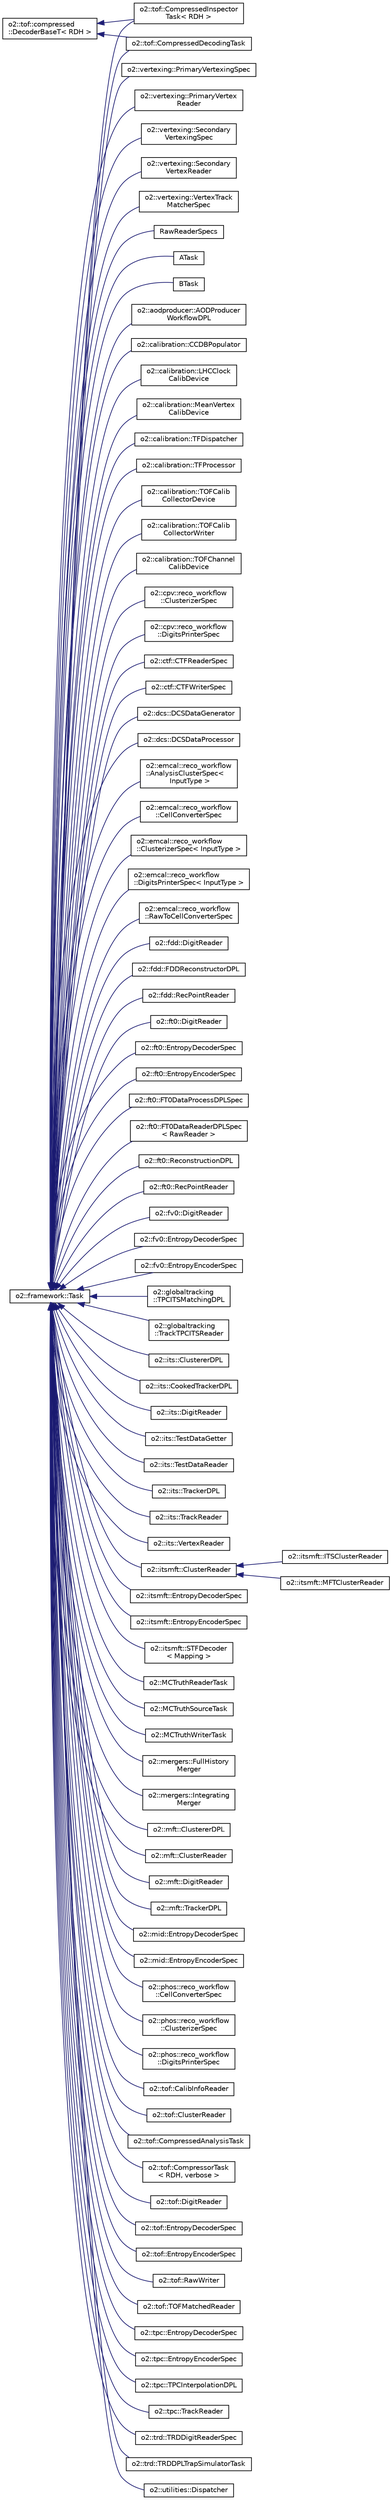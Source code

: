 digraph "Graphical Class Hierarchy"
{
 // INTERACTIVE_SVG=YES
  bgcolor="transparent";
  edge [fontname="Helvetica",fontsize="10",labelfontname="Helvetica",labelfontsize="10"];
  node [fontname="Helvetica",fontsize="10",shape=record];
  rankdir="LR";
  Node2294 [label="o2::tof::compressed\l::DecoderBaseT\< RDH \>",height=0.2,width=0.4,color="black",URL="$d7/dd4/classo2_1_1tof_1_1compressed_1_1DecoderBaseT.html"];
  Node2294 -> Node69 [dir="back",color="midnightblue",fontsize="10",style="solid",fontname="Helvetica"];
  Node69 [label="o2::tof::CompressedDecodingTask",height=0.2,width=0.4,color="black",URL="$dd/d7c/classo2_1_1tof_1_1CompressedDecodingTask.html"];
  Node2294 -> Node70 [dir="back",color="midnightblue",fontsize="10",style="solid",fontname="Helvetica"];
  Node70 [label="o2::tof::CompressedInspector\lTask\< RDH \>",height=0.2,width=0.4,color="black",URL="$db/db0/classo2_1_1tof_1_1CompressedInspectorTask.html"];
  Node0 [label="o2::framework::Task",height=0.2,width=0.4,color="black",URL="$de/dac/classo2_1_1framework_1_1Task.html"];
  Node0 -> Node1 [dir="back",color="midnightblue",fontsize="10",style="solid",fontname="Helvetica"];
  Node1 [label="ATask",height=0.2,width=0.4,color="black",URL="$d8/d0d/structATask.html"];
  Node0 -> Node2 [dir="back",color="midnightblue",fontsize="10",style="solid",fontname="Helvetica"];
  Node2 [label="BTask",height=0.2,width=0.4,color="black",URL="$d2/d10/structBTask.html"];
  Node0 -> Node3 [dir="back",color="midnightblue",fontsize="10",style="solid",fontname="Helvetica"];
  Node3 [label="o2::aodproducer::AODProducer\lWorkflowDPL",height=0.2,width=0.4,color="black",URL="$dd/de8/classo2_1_1aodproducer_1_1AODProducerWorkflowDPL.html"];
  Node0 -> Node4 [dir="back",color="midnightblue",fontsize="10",style="solid",fontname="Helvetica"];
  Node4 [label="o2::calibration::CCDBPopulator",height=0.2,width=0.4,color="black",URL="$df/dae/classo2_1_1calibration_1_1CCDBPopulator.html"];
  Node0 -> Node5 [dir="back",color="midnightblue",fontsize="10",style="solid",fontname="Helvetica"];
  Node5 [label="o2::calibration::LHCClock\lCalibDevice",height=0.2,width=0.4,color="black",URL="$da/d5e/classo2_1_1calibration_1_1LHCClockCalibDevice.html"];
  Node0 -> Node6 [dir="back",color="midnightblue",fontsize="10",style="solid",fontname="Helvetica"];
  Node6 [label="o2::calibration::MeanVertex\lCalibDevice",height=0.2,width=0.4,color="black",URL="$d8/d81/classo2_1_1calibration_1_1MeanVertexCalibDevice.html"];
  Node0 -> Node7 [dir="back",color="midnightblue",fontsize="10",style="solid",fontname="Helvetica"];
  Node7 [label="o2::calibration::TFDispatcher",height=0.2,width=0.4,color="black",URL="$de/d19/classo2_1_1calibration_1_1TFDispatcher.html"];
  Node0 -> Node8 [dir="back",color="midnightblue",fontsize="10",style="solid",fontname="Helvetica"];
  Node8 [label="o2::calibration::TFProcessor",height=0.2,width=0.4,color="black",URL="$df/d3c/classo2_1_1calibration_1_1TFProcessor.html"];
  Node0 -> Node9 [dir="back",color="midnightblue",fontsize="10",style="solid",fontname="Helvetica"];
  Node9 [label="o2::calibration::TOFCalib\lCollectorDevice",height=0.2,width=0.4,color="black",URL="$d5/de1/classo2_1_1calibration_1_1TOFCalibCollectorDevice.html"];
  Node0 -> Node10 [dir="back",color="midnightblue",fontsize="10",style="solid",fontname="Helvetica"];
  Node10 [label="o2::calibration::TOFCalib\lCollectorWriter",height=0.2,width=0.4,color="black",URL="$dc/dd5/classo2_1_1calibration_1_1TOFCalibCollectorWriter.html"];
  Node0 -> Node11 [dir="back",color="midnightblue",fontsize="10",style="solid",fontname="Helvetica"];
  Node11 [label="o2::calibration::TOFChannel\lCalibDevice",height=0.2,width=0.4,color="black",URL="$dd/dfe/classo2_1_1calibration_1_1TOFChannelCalibDevice.html"];
  Node0 -> Node12 [dir="back",color="midnightblue",fontsize="10",style="solid",fontname="Helvetica"];
  Node12 [label="o2::cpv::reco_workflow\l::ClusterizerSpec",height=0.2,width=0.4,color="black",URL="$d9/dea/classo2_1_1cpv_1_1reco__workflow_1_1ClusterizerSpec.html",tooltip="Clusterizer task for CPV digits. "];
  Node0 -> Node13 [dir="back",color="midnightblue",fontsize="10",style="solid",fontname="Helvetica"];
  Node13 [label="o2::cpv::reco_workflow\l::DigitsPrinterSpec",height=0.2,width=0.4,color="black",URL="$d8/d5f/classo2_1_1cpv_1_1reco__workflow_1_1DigitsPrinterSpec.html",tooltip="Example task for CPV digits monitoring. "];
  Node0 -> Node14 [dir="back",color="midnightblue",fontsize="10",style="solid",fontname="Helvetica"];
  Node14 [label="o2::ctf::CTFReaderSpec",height=0.2,width=0.4,color="black",URL="$d5/d75/classo2_1_1ctf_1_1CTFReaderSpec.html"];
  Node0 -> Node15 [dir="back",color="midnightblue",fontsize="10",style="solid",fontname="Helvetica"];
  Node15 [label="o2::ctf::CTFWriterSpec",height=0.2,width=0.4,color="black",URL="$d5/dd3/classo2_1_1ctf_1_1CTFWriterSpec.html"];
  Node0 -> Node16 [dir="back",color="midnightblue",fontsize="10",style="solid",fontname="Helvetica"];
  Node16 [label="o2::dcs::DCSDataGenerator",height=0.2,width=0.4,color="black",URL="$d1/df6/classo2_1_1dcs_1_1DCSDataGenerator.html"];
  Node0 -> Node17 [dir="back",color="midnightblue",fontsize="10",style="solid",fontname="Helvetica"];
  Node17 [label="o2::dcs::DCSDataProcessor",height=0.2,width=0.4,color="black",URL="$d8/d38/classo2_1_1dcs_1_1DCSDataProcessor.html"];
  Node0 -> Node18 [dir="back",color="midnightblue",fontsize="10",style="solid",fontname="Helvetica"];
  Node18 [label="o2::emcal::reco_workflow\l::AnalysisClusterSpec\<\l InputType \>",height=0.2,width=0.4,color="black",URL="$d1/dac/classo2_1_1emcal_1_1reco__workflow_1_1AnalysisClusterSpec.html",tooltip="Analysis Cluster task for EMCAL anlaysis clusters. "];
  Node0 -> Node19 [dir="back",color="midnightblue",fontsize="10",style="solid",fontname="Helvetica"];
  Node19 [label="o2::emcal::reco_workflow\l::CellConverterSpec",height=0.2,width=0.4,color="black",URL="$d1/d1b/classo2_1_1emcal_1_1reco__workflow_1_1CellConverterSpec.html",tooltip="Coverter task for EMCAL digits to EMCAL cells. "];
  Node0 -> Node20 [dir="back",color="midnightblue",fontsize="10",style="solid",fontname="Helvetica"];
  Node20 [label="o2::emcal::reco_workflow\l::ClusterizerSpec\< InputType \>",height=0.2,width=0.4,color="black",URL="$d2/d53/classo2_1_1emcal_1_1reco__workflow_1_1ClusterizerSpec.html",tooltip="Clusterizer task for EMCAL digits. "];
  Node0 -> Node21 [dir="back",color="midnightblue",fontsize="10",style="solid",fontname="Helvetica"];
  Node21 [label="o2::emcal::reco_workflow\l::DigitsPrinterSpec\< InputType \>",height=0.2,width=0.4,color="black",URL="$d0/d1c/classo2_1_1emcal_1_1reco__workflow_1_1DigitsPrinterSpec.html",tooltip="Example task for EMCAL digits monitoring. "];
  Node0 -> Node22 [dir="back",color="midnightblue",fontsize="10",style="solid",fontname="Helvetica"];
  Node22 [label="o2::emcal::reco_workflow\l::RawToCellConverterSpec",height=0.2,width=0.4,color="black",URL="$d8/d69/classo2_1_1emcal_1_1reco__workflow_1_1RawToCellConverterSpec.html",tooltip="Coverter task for Raw data to EMCAL cells. "];
  Node0 -> Node23 [dir="back",color="midnightblue",fontsize="10",style="solid",fontname="Helvetica"];
  Node23 [label="o2::fdd::DigitReader",height=0.2,width=0.4,color="black",URL="$df/d93/classo2_1_1fdd_1_1DigitReader.html"];
  Node0 -> Node24 [dir="back",color="midnightblue",fontsize="10",style="solid",fontname="Helvetica"];
  Node24 [label="o2::fdd::FDDReconstructorDPL",height=0.2,width=0.4,color="black",URL="$d5/d80/classo2_1_1fdd_1_1FDDReconstructorDPL.html"];
  Node0 -> Node25 [dir="back",color="midnightblue",fontsize="10",style="solid",fontname="Helvetica"];
  Node25 [label="o2::fdd::RecPointReader",height=0.2,width=0.4,color="black",URL="$d8/dc0/classo2_1_1fdd_1_1RecPointReader.html"];
  Node0 -> Node26 [dir="back",color="midnightblue",fontsize="10",style="solid",fontname="Helvetica"];
  Node26 [label="o2::ft0::DigitReader",height=0.2,width=0.4,color="black",URL="$d0/dc7/classo2_1_1ft0_1_1DigitReader.html"];
  Node0 -> Node27 [dir="back",color="midnightblue",fontsize="10",style="solid",fontname="Helvetica"];
  Node27 [label="o2::ft0::EntropyDecoderSpec",height=0.2,width=0.4,color="black",URL="$da/d21/classo2_1_1ft0_1_1EntropyDecoderSpec.html"];
  Node0 -> Node28 [dir="back",color="midnightblue",fontsize="10",style="solid",fontname="Helvetica"];
  Node28 [label="o2::ft0::EntropyEncoderSpec",height=0.2,width=0.4,color="black",URL="$d3/dff/classo2_1_1ft0_1_1EntropyEncoderSpec.html"];
  Node0 -> Node29 [dir="back",color="midnightblue",fontsize="10",style="solid",fontname="Helvetica"];
  Node29 [label="o2::ft0::FT0DataProcessDPLSpec",height=0.2,width=0.4,color="black",URL="$d0/d4d/classo2_1_1ft0_1_1FT0DataProcessDPLSpec.html"];
  Node0 -> Node30 [dir="back",color="midnightblue",fontsize="10",style="solid",fontname="Helvetica"];
  Node30 [label="o2::ft0::FT0DataReaderDPLSpec\l\< RawReader \>",height=0.2,width=0.4,color="black",URL="$d5/d0f/classo2_1_1ft0_1_1FT0DataReaderDPLSpec.html"];
  Node0 -> Node31 [dir="back",color="midnightblue",fontsize="10",style="solid",fontname="Helvetica"];
  Node31 [label="o2::ft0::ReconstructionDPL",height=0.2,width=0.4,color="black",URL="$d1/dd8/classo2_1_1ft0_1_1ReconstructionDPL.html"];
  Node0 -> Node32 [dir="back",color="midnightblue",fontsize="10",style="solid",fontname="Helvetica"];
  Node32 [label="o2::ft0::RecPointReader",height=0.2,width=0.4,color="black",URL="$dd/dea/classo2_1_1ft0_1_1RecPointReader.html"];
  Node0 -> Node33 [dir="back",color="midnightblue",fontsize="10",style="solid",fontname="Helvetica"];
  Node33 [label="o2::fv0::DigitReader",height=0.2,width=0.4,color="black",URL="$d9/d97/classo2_1_1fv0_1_1DigitReader.html"];
  Node0 -> Node34 [dir="back",color="midnightblue",fontsize="10",style="solid",fontname="Helvetica"];
  Node34 [label="o2::fv0::EntropyDecoderSpec",height=0.2,width=0.4,color="black",URL="$d8/d9d/classo2_1_1fv0_1_1EntropyDecoderSpec.html"];
  Node0 -> Node35 [dir="back",color="midnightblue",fontsize="10",style="solid",fontname="Helvetica"];
  Node35 [label="o2::fv0::EntropyEncoderSpec",height=0.2,width=0.4,color="black",URL="$d2/df3/classo2_1_1fv0_1_1EntropyEncoderSpec.html"];
  Node0 -> Node36 [dir="back",color="midnightblue",fontsize="10",style="solid",fontname="Helvetica"];
  Node36 [label="o2::globaltracking\l::TPCITSMatchingDPL",height=0.2,width=0.4,color="black",URL="$da/d84/classo2_1_1globaltracking_1_1TPCITSMatchingDPL.html"];
  Node0 -> Node37 [dir="back",color="midnightblue",fontsize="10",style="solid",fontname="Helvetica"];
  Node37 [label="o2::globaltracking\l::TrackTPCITSReader",height=0.2,width=0.4,color="black",URL="$d1/dd4/classo2_1_1globaltracking_1_1TrackTPCITSReader.html"];
  Node0 -> Node38 [dir="back",color="midnightblue",fontsize="10",style="solid",fontname="Helvetica"];
  Node38 [label="o2::its::ClustererDPL",height=0.2,width=0.4,color="black",URL="$d7/dd0/classo2_1_1its_1_1ClustererDPL.html"];
  Node0 -> Node39 [dir="back",color="midnightblue",fontsize="10",style="solid",fontname="Helvetica"];
  Node39 [label="o2::its::CookedTrackerDPL",height=0.2,width=0.4,color="black",URL="$d2/d11/classo2_1_1its_1_1CookedTrackerDPL.html"];
  Node0 -> Node40 [dir="back",color="midnightblue",fontsize="10",style="solid",fontname="Helvetica"];
  Node40 [label="o2::its::DigitReader",height=0.2,width=0.4,color="black",URL="$d1/d0b/classo2_1_1its_1_1DigitReader.html"];
  Node0 -> Node41 [dir="back",color="midnightblue",fontsize="10",style="solid",fontname="Helvetica"];
  Node41 [label="o2::its::TestDataGetter",height=0.2,width=0.4,color="black",URL="$d0/d46/classo2_1_1its_1_1TestDataGetter.html"];
  Node0 -> Node42 [dir="back",color="midnightblue",fontsize="10",style="solid",fontname="Helvetica"];
  Node42 [label="o2::its::TestDataReader",height=0.2,width=0.4,color="black",URL="$db/d7e/classo2_1_1its_1_1TestDataReader.html"];
  Node0 -> Node43 [dir="back",color="midnightblue",fontsize="10",style="solid",fontname="Helvetica"];
  Node43 [label="o2::its::TrackerDPL",height=0.2,width=0.4,color="black",URL="$d6/d54/classo2_1_1its_1_1TrackerDPL.html"];
  Node0 -> Node44 [dir="back",color="midnightblue",fontsize="10",style="solid",fontname="Helvetica"];
  Node44 [label="o2::its::TrackReader",height=0.2,width=0.4,color="black",URL="$d2/d07/classo2_1_1its_1_1TrackReader.html"];
  Node0 -> Node45 [dir="back",color="midnightblue",fontsize="10",style="solid",fontname="Helvetica"];
  Node45 [label="o2::its::VertexReader",height=0.2,width=0.4,color="black",URL="$d6/da1/classo2_1_1its_1_1VertexReader.html"];
  Node0 -> Node46 [dir="back",color="midnightblue",fontsize="10",style="solid",fontname="Helvetica"];
  Node46 [label="o2::itsmft::ClusterReader",height=0.2,width=0.4,color="black",URL="$d1/dc3/classo2_1_1itsmft_1_1ClusterReader.html"];
  Node46 -> Node47 [dir="back",color="midnightblue",fontsize="10",style="solid",fontname="Helvetica"];
  Node47 [label="o2::itsmft::ITSClusterReader",height=0.2,width=0.4,color="black",URL="$d9/d77/classo2_1_1itsmft_1_1ITSClusterReader.html"];
  Node46 -> Node48 [dir="back",color="midnightblue",fontsize="10",style="solid",fontname="Helvetica"];
  Node48 [label="o2::itsmft::MFTClusterReader",height=0.2,width=0.4,color="black",URL="$d5/dce/classo2_1_1itsmft_1_1MFTClusterReader.html"];
  Node0 -> Node49 [dir="back",color="midnightblue",fontsize="10",style="solid",fontname="Helvetica"];
  Node49 [label="o2::itsmft::EntropyDecoderSpec",height=0.2,width=0.4,color="black",URL="$d4/d79/classo2_1_1itsmft_1_1EntropyDecoderSpec.html"];
  Node0 -> Node50 [dir="back",color="midnightblue",fontsize="10",style="solid",fontname="Helvetica"];
  Node50 [label="o2::itsmft::EntropyEncoderSpec",height=0.2,width=0.4,color="black",URL="$d1/d3a/classo2_1_1itsmft_1_1EntropyEncoderSpec.html"];
  Node0 -> Node51 [dir="back",color="midnightblue",fontsize="10",style="solid",fontname="Helvetica"];
  Node51 [label="o2::itsmft::STFDecoder\l\< Mapping \>",height=0.2,width=0.4,color="black",URL="$df/d13/classo2_1_1itsmft_1_1STFDecoder.html"];
  Node0 -> Node52 [dir="back",color="midnightblue",fontsize="10",style="solid",fontname="Helvetica"];
  Node52 [label="o2::MCTruthReaderTask",height=0.2,width=0.4,color="black",URL="$d3/d9a/classo2_1_1MCTruthReaderTask.html"];
  Node0 -> Node53 [dir="back",color="midnightblue",fontsize="10",style="solid",fontname="Helvetica"];
  Node53 [label="o2::MCTruthSourceTask",height=0.2,width=0.4,color="black",URL="$d3/d7b/classo2_1_1MCTruthSourceTask.html"];
  Node0 -> Node54 [dir="back",color="midnightblue",fontsize="10",style="solid",fontname="Helvetica"];
  Node54 [label="o2::MCTruthWriterTask",height=0.2,width=0.4,color="black",URL="$d3/d9a/classo2_1_1MCTruthWriterTask.html"];
  Node0 -> Node55 [dir="back",color="midnightblue",fontsize="10",style="solid",fontname="Helvetica"];
  Node55 [label="o2::mergers::FullHistory\lMerger",height=0.2,width=0.4,color="black",URL="$da/d4a/classo2_1_1mergers_1_1FullHistoryMerger.html",tooltip="FullHistoryMerger data processor class. "];
  Node0 -> Node56 [dir="back",color="midnightblue",fontsize="10",style="solid",fontname="Helvetica"];
  Node56 [label="o2::mergers::Integrating\lMerger",height=0.2,width=0.4,color="black",URL="$dc/d26/classo2_1_1mergers_1_1IntegratingMerger.html",tooltip="IntegratingMerger data processor class. "];
  Node0 -> Node57 [dir="back",color="midnightblue",fontsize="10",style="solid",fontname="Helvetica"];
  Node57 [label="o2::mft::ClustererDPL",height=0.2,width=0.4,color="black",URL="$d6/d47/classo2_1_1mft_1_1ClustererDPL.html"];
  Node0 -> Node58 [dir="back",color="midnightblue",fontsize="10",style="solid",fontname="Helvetica"];
  Node58 [label="o2::mft::ClusterReader",height=0.2,width=0.4,color="black",URL="$d1/d6e/classo2_1_1mft_1_1ClusterReader.html"];
  Node0 -> Node59 [dir="back",color="midnightblue",fontsize="10",style="solid",fontname="Helvetica"];
  Node59 [label="o2::mft::DigitReader",height=0.2,width=0.4,color="black",URL="$de/dae/classo2_1_1mft_1_1DigitReader.html"];
  Node0 -> Node60 [dir="back",color="midnightblue",fontsize="10",style="solid",fontname="Helvetica"];
  Node60 [label="o2::mft::TrackerDPL",height=0.2,width=0.4,color="black",URL="$da/d42/classo2_1_1mft_1_1TrackerDPL.html"];
  Node0 -> Node61 [dir="back",color="midnightblue",fontsize="10",style="solid",fontname="Helvetica"];
  Node61 [label="o2::mid::EntropyDecoderSpec",height=0.2,width=0.4,color="black",URL="$de/d30/classo2_1_1mid_1_1EntropyDecoderSpec.html"];
  Node0 -> Node62 [dir="back",color="midnightblue",fontsize="10",style="solid",fontname="Helvetica"];
  Node62 [label="o2::mid::EntropyEncoderSpec",height=0.2,width=0.4,color="black",URL="$d6/d8f/classo2_1_1mid_1_1EntropyEncoderSpec.html"];
  Node0 -> Node63 [dir="back",color="midnightblue",fontsize="10",style="solid",fontname="Helvetica"];
  Node63 [label="o2::phos::reco_workflow\l::CellConverterSpec",height=0.2,width=0.4,color="black",URL="$d1/d85/classo2_1_1phos_1_1reco__workflow_1_1CellConverterSpec.html",tooltip="Coverter task for PHOS digits to AOD PHOS cells. "];
  Node0 -> Node64 [dir="back",color="midnightblue",fontsize="10",style="solid",fontname="Helvetica"];
  Node64 [label="o2::phos::reco_workflow\l::ClusterizerSpec",height=0.2,width=0.4,color="black",URL="$d4/d5f/classo2_1_1phos_1_1reco__workflow_1_1ClusterizerSpec.html",tooltip="Clusterizer task for PHOS digits. "];
  Node0 -> Node65 [dir="back",color="midnightblue",fontsize="10",style="solid",fontname="Helvetica"];
  Node65 [label="o2::phos::reco_workflow\l::DigitsPrinterSpec",height=0.2,width=0.4,color="black",URL="$d1/d97/classo2_1_1phos_1_1reco__workflow_1_1DigitsPrinterSpec.html",tooltip="Example task for PHOS digits monitoring. "];
  Node0 -> Node66 [dir="back",color="midnightblue",fontsize="10",style="solid",fontname="Helvetica"];
  Node66 [label="o2::tof::CalibInfoReader",height=0.2,width=0.4,color="black",URL="$da/d4e/classo2_1_1tof_1_1CalibInfoReader.html"];
  Node0 -> Node67 [dir="back",color="midnightblue",fontsize="10",style="solid",fontname="Helvetica"];
  Node67 [label="o2::tof::ClusterReader",height=0.2,width=0.4,color="black",URL="$d2/db5/classo2_1_1tof_1_1ClusterReader.html"];
  Node0 -> Node68 [dir="back",color="midnightblue",fontsize="10",style="solid",fontname="Helvetica"];
  Node68 [label="o2::tof::CompressedAnalysisTask",height=0.2,width=0.4,color="black",URL="$dd/d52/classo2_1_1tof_1_1CompressedAnalysisTask.html"];
  Node0 -> Node69 [dir="back",color="midnightblue",fontsize="10",style="solid",fontname="Helvetica"];
  Node0 -> Node70 [dir="back",color="midnightblue",fontsize="10",style="solid",fontname="Helvetica"];
  Node0 -> Node71 [dir="back",color="midnightblue",fontsize="10",style="solid",fontname="Helvetica"];
  Node71 [label="o2::tof::CompressorTask\l\< RDH, verbose \>",height=0.2,width=0.4,color="black",URL="$d2/d8a/classo2_1_1tof_1_1CompressorTask.html"];
  Node0 -> Node72 [dir="back",color="midnightblue",fontsize="10",style="solid",fontname="Helvetica"];
  Node72 [label="o2::tof::DigitReader",height=0.2,width=0.4,color="black",URL="$d9/d97/classo2_1_1tof_1_1DigitReader.html"];
  Node0 -> Node73 [dir="back",color="midnightblue",fontsize="10",style="solid",fontname="Helvetica"];
  Node73 [label="o2::tof::EntropyDecoderSpec",height=0.2,width=0.4,color="black",URL="$d7/d30/classo2_1_1tof_1_1EntropyDecoderSpec.html"];
  Node0 -> Node74 [dir="back",color="midnightblue",fontsize="10",style="solid",fontname="Helvetica"];
  Node74 [label="o2::tof::EntropyEncoderSpec",height=0.2,width=0.4,color="black",URL="$d6/dfa/classo2_1_1tof_1_1EntropyEncoderSpec.html"];
  Node0 -> Node75 [dir="back",color="midnightblue",fontsize="10",style="solid",fontname="Helvetica"];
  Node75 [label="o2::tof::RawWriter",height=0.2,width=0.4,color="black",URL="$d2/dbc/classo2_1_1tof_1_1RawWriter.html"];
  Node0 -> Node76 [dir="back",color="midnightblue",fontsize="10",style="solid",fontname="Helvetica"];
  Node76 [label="o2::tof::TOFMatchedReader",height=0.2,width=0.4,color="black",URL="$d0/de3/classo2_1_1tof_1_1TOFMatchedReader.html"];
  Node0 -> Node77 [dir="back",color="midnightblue",fontsize="10",style="solid",fontname="Helvetica"];
  Node77 [label="o2::tpc::EntropyDecoderSpec",height=0.2,width=0.4,color="black",URL="$db/dac/classo2_1_1tpc_1_1EntropyDecoderSpec.html"];
  Node0 -> Node78 [dir="back",color="midnightblue",fontsize="10",style="solid",fontname="Helvetica"];
  Node78 [label="o2::tpc::EntropyEncoderSpec",height=0.2,width=0.4,color="black",URL="$de/d3d/classo2_1_1tpc_1_1EntropyEncoderSpec.html"];
  Node0 -> Node79 [dir="back",color="midnightblue",fontsize="10",style="solid",fontname="Helvetica"];
  Node79 [label="o2::tpc::TPCInterpolationDPL",height=0.2,width=0.4,color="black",URL="$d9/d4f/classo2_1_1tpc_1_1TPCInterpolationDPL.html"];
  Node0 -> Node80 [dir="back",color="midnightblue",fontsize="10",style="solid",fontname="Helvetica"];
  Node80 [label="o2::tpc::TrackReader",height=0.2,width=0.4,color="black",URL="$d1/d90/classo2_1_1tpc_1_1TrackReader.html",tooltip="< DPL device to read and send the TPC tracks (+MC) info "];
  Node0 -> Node81 [dir="back",color="midnightblue",fontsize="10",style="solid",fontname="Helvetica"];
  Node81 [label="o2::trd::TRDDigitReaderSpec",height=0.2,width=0.4,color="black",URL="$db/d09/classo2_1_1trd_1_1TRDDigitReaderSpec.html"];
  Node0 -> Node82 [dir="back",color="midnightblue",fontsize="10",style="solid",fontname="Helvetica"];
  Node82 [label="o2::trd::TRDDPLTrapSimulatorTask",height=0.2,width=0.4,color="black",URL="$d3/dfd/classo2_1_1trd_1_1TRDDPLTrapSimulatorTask.html"];
  Node0 -> Node83 [dir="back",color="midnightblue",fontsize="10",style="solid",fontname="Helvetica"];
  Node83 [label="o2::utilities::Dispatcher",height=0.2,width=0.4,color="black",URL="$d6/d10/classo2_1_1utilities_1_1Dispatcher.html"];
  Node0 -> Node84 [dir="back",color="midnightblue",fontsize="10",style="solid",fontname="Helvetica"];
  Node84 [label="o2::vertexing::PrimaryVertexingSpec",height=0.2,width=0.4,color="black",URL="$d2/de8/classo2_1_1vertexing_1_1PrimaryVertexingSpec.html"];
  Node0 -> Node85 [dir="back",color="midnightblue",fontsize="10",style="solid",fontname="Helvetica"];
  Node85 [label="o2::vertexing::PrimaryVertex\lReader",height=0.2,width=0.4,color="black",URL="$db/d26/classo2_1_1vertexing_1_1PrimaryVertexReader.html"];
  Node0 -> Node86 [dir="back",color="midnightblue",fontsize="10",style="solid",fontname="Helvetica"];
  Node86 [label="o2::vertexing::Secondary\lVertexingSpec",height=0.2,width=0.4,color="black",URL="$d4/d58/classo2_1_1vertexing_1_1SecondaryVertexingSpec.html"];
  Node0 -> Node87 [dir="back",color="midnightblue",fontsize="10",style="solid",fontname="Helvetica"];
  Node87 [label="o2::vertexing::Secondary\lVertexReader",height=0.2,width=0.4,color="black",URL="$d5/dc0/classo2_1_1vertexing_1_1SecondaryVertexReader.html"];
  Node0 -> Node88 [dir="back",color="midnightblue",fontsize="10",style="solid",fontname="Helvetica"];
  Node88 [label="o2::vertexing::VertexTrack\lMatcherSpec",height=0.2,width=0.4,color="black",URL="$db/d4e/classo2_1_1vertexing_1_1VertexTrackMatcherSpec.html"];
  Node0 -> Node89 [dir="back",color="midnightblue",fontsize="10",style="solid",fontname="Helvetica"];
  Node89 [label="RawReaderSpecs",height=0.2,width=0.4,color="black",URL="$d0/dcb/classRawReaderSpecs.html"];
}
